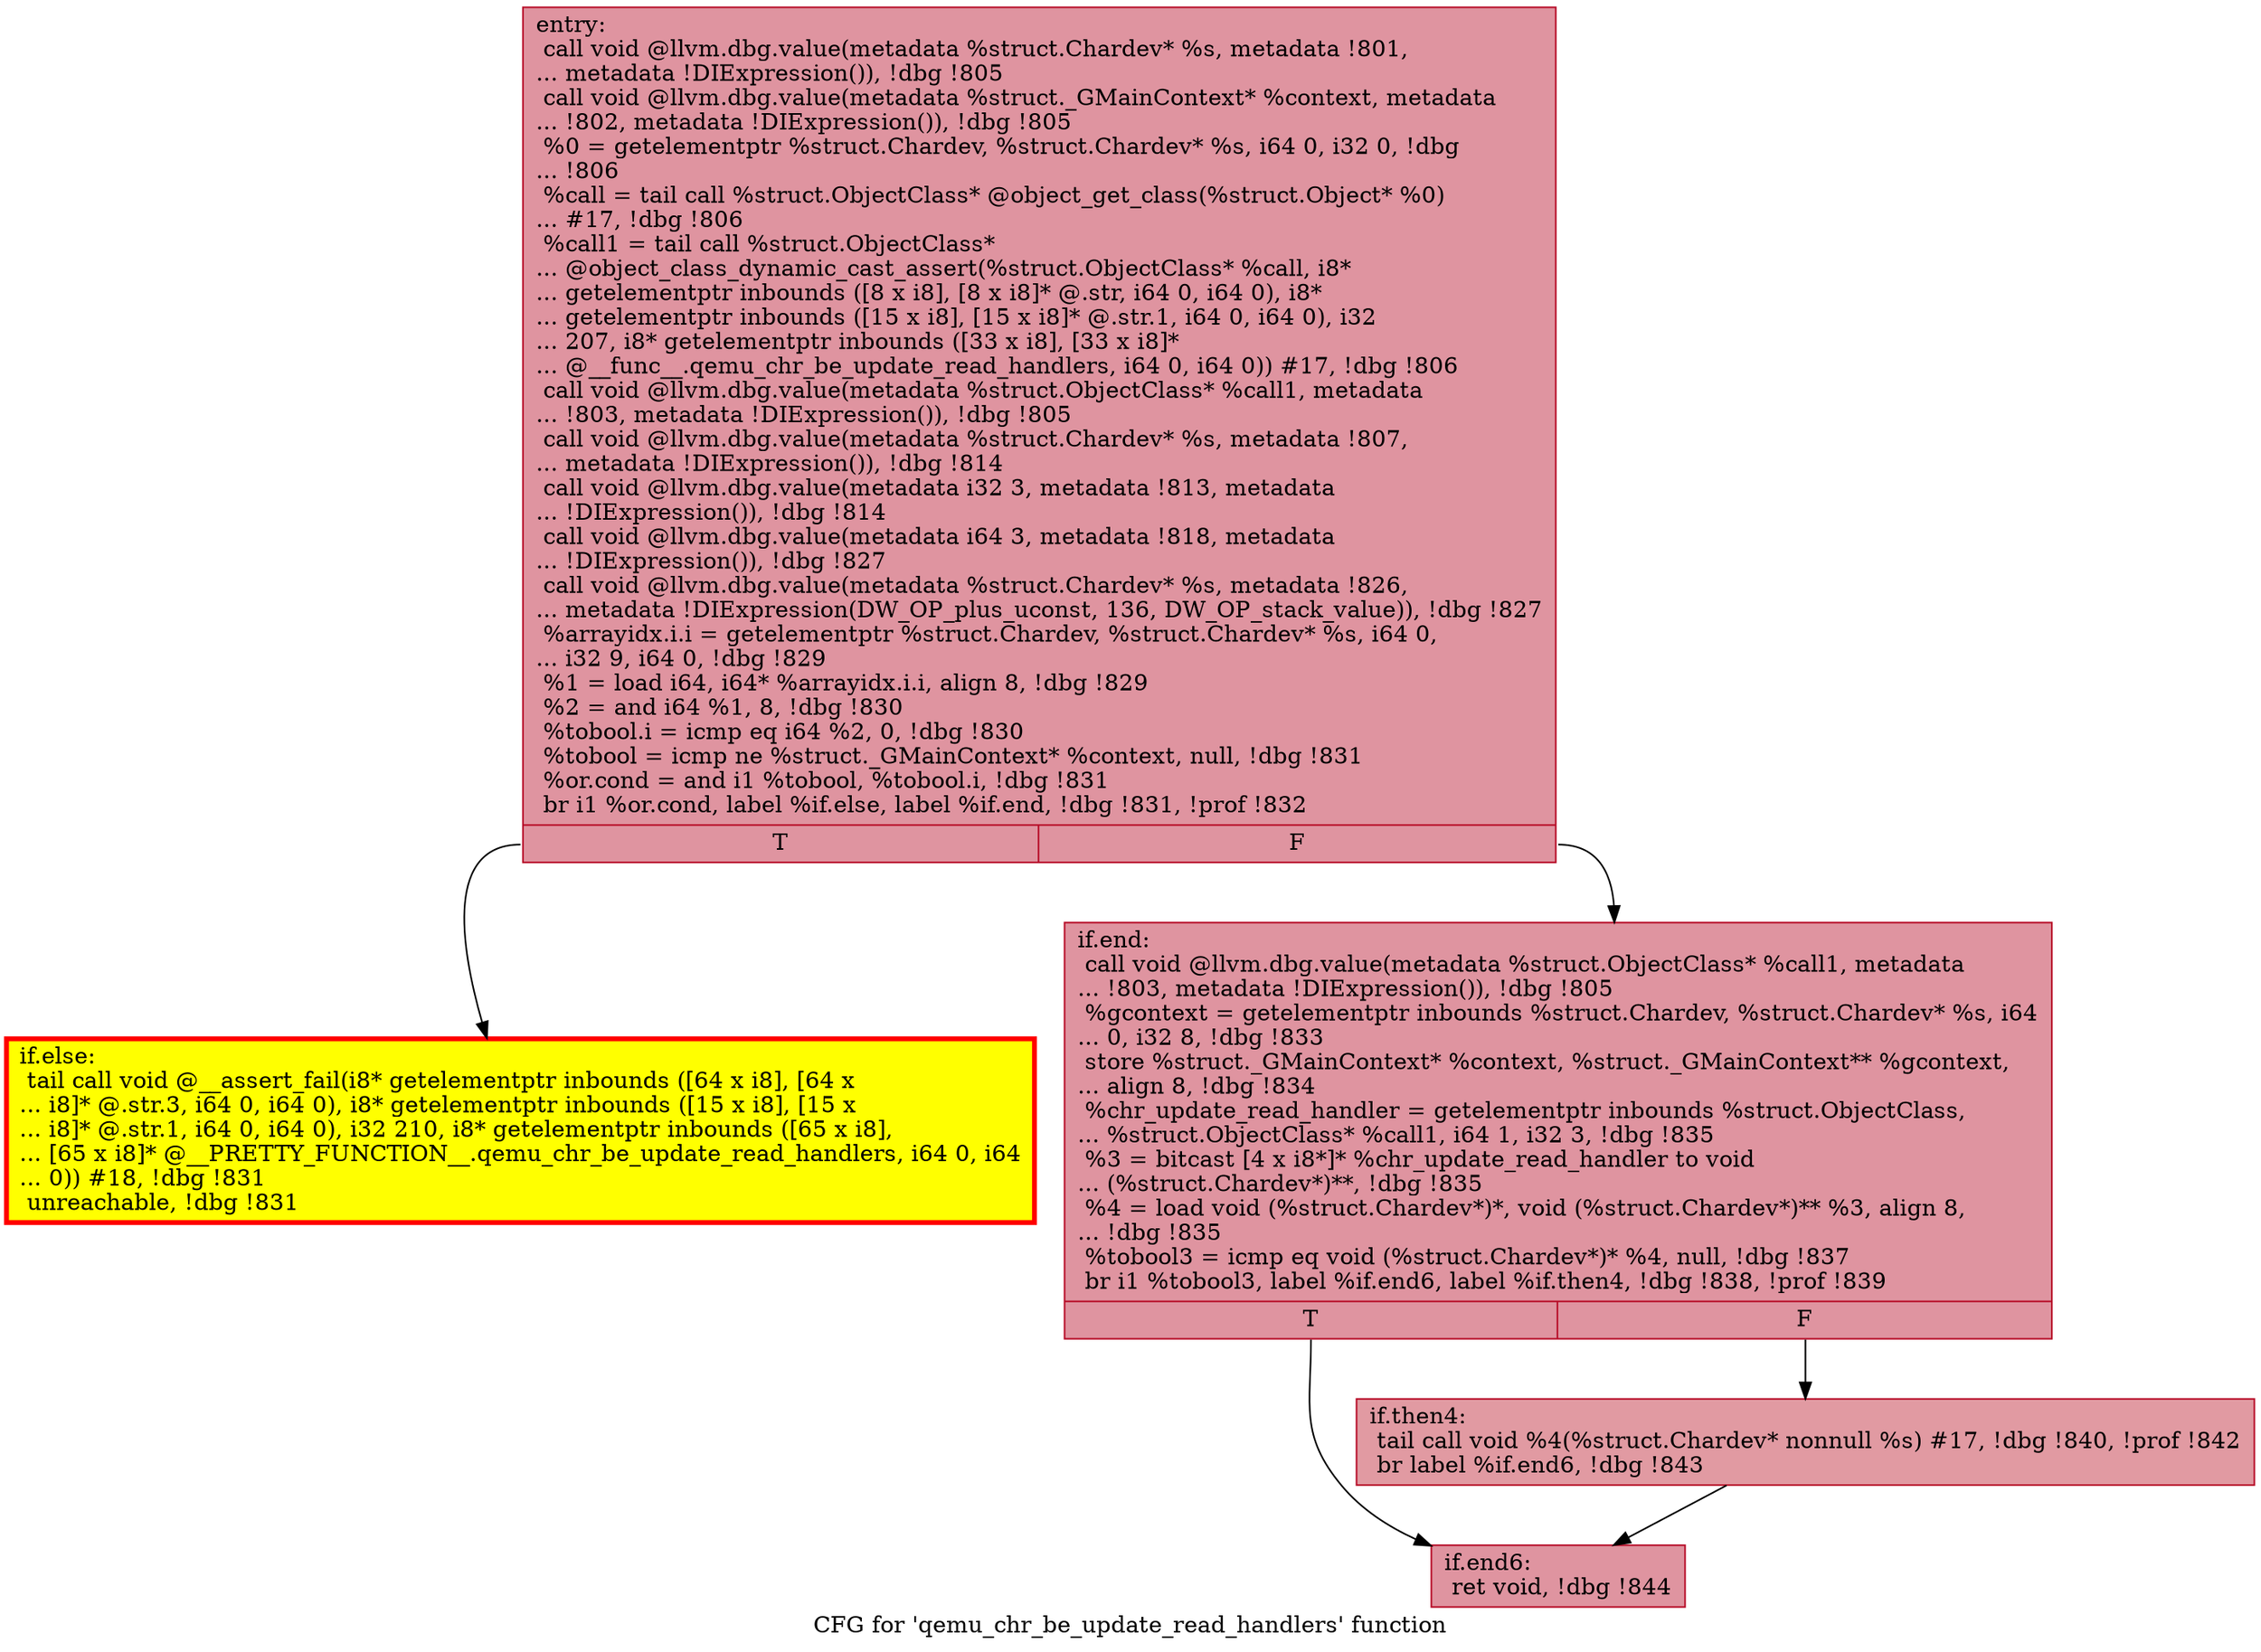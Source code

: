 digraph "CFG for 'qemu_chr_be_update_read_handlers' function" {
	label="CFG for 'qemu_chr_be_update_read_handlers' function";

	Node0x55fa00cd1020 [shape=record,color="#b70d28ff", style=filled, fillcolor="#b70d2870",label="{entry:\l  call void @llvm.dbg.value(metadata %struct.Chardev* %s, metadata !801,\l... metadata !DIExpression()), !dbg !805\l  call void @llvm.dbg.value(metadata %struct._GMainContext* %context, metadata\l... !802, metadata !DIExpression()), !dbg !805\l  %0 = getelementptr %struct.Chardev, %struct.Chardev* %s, i64 0, i32 0, !dbg\l... !806\l  %call = tail call %struct.ObjectClass* @object_get_class(%struct.Object* %0)\l... #17, !dbg !806\l  %call1 = tail call %struct.ObjectClass*\l... @object_class_dynamic_cast_assert(%struct.ObjectClass* %call, i8*\l... getelementptr inbounds ([8 x i8], [8 x i8]* @.str, i64 0, i64 0), i8*\l... getelementptr inbounds ([15 x i8], [15 x i8]* @.str.1, i64 0, i64 0), i32\l... 207, i8* getelementptr inbounds ([33 x i8], [33 x i8]*\l... @__func__.qemu_chr_be_update_read_handlers, i64 0, i64 0)) #17, !dbg !806\l  call void @llvm.dbg.value(metadata %struct.ObjectClass* %call1, metadata\l... !803, metadata !DIExpression()), !dbg !805\l  call void @llvm.dbg.value(metadata %struct.Chardev* %s, metadata !807,\l... metadata !DIExpression()), !dbg !814\l  call void @llvm.dbg.value(metadata i32 3, metadata !813, metadata\l... !DIExpression()), !dbg !814\l  call void @llvm.dbg.value(metadata i64 3, metadata !818, metadata\l... !DIExpression()), !dbg !827\l  call void @llvm.dbg.value(metadata %struct.Chardev* %s, metadata !826,\l... metadata !DIExpression(DW_OP_plus_uconst, 136, DW_OP_stack_value)), !dbg !827\l  %arrayidx.i.i = getelementptr %struct.Chardev, %struct.Chardev* %s, i64 0,\l... i32 9, i64 0, !dbg !829\l  %1 = load i64, i64* %arrayidx.i.i, align 8, !dbg !829\l  %2 = and i64 %1, 8, !dbg !830\l  %tobool.i = icmp eq i64 %2, 0, !dbg !830\l  %tobool = icmp ne %struct._GMainContext* %context, null, !dbg !831\l  %or.cond = and i1 %tobool, %tobool.i, !dbg !831\l  br i1 %or.cond, label %if.else, label %if.end, !dbg !831, !prof !832\l|{<s0>T|<s1>F}}"];
	Node0x55fa00cd1020:s0 -> Node0x55fa00cd3140;
	Node0x55fa00cd1020:s1 -> Node0x55fa00cd30d0;
	Node0x55fa00cd3140 [shape=record,penwidth=3.0, style="filled", color="red", fillcolor="yellow",label="{if.else:                                          \l  tail call void @__assert_fail(i8* getelementptr inbounds ([64 x i8], [64 x\l... i8]* @.str.3, i64 0, i64 0), i8* getelementptr inbounds ([15 x i8], [15 x\l... i8]* @.str.1, i64 0, i64 0), i32 210, i8* getelementptr inbounds ([65 x i8],\l... [65 x i8]* @__PRETTY_FUNCTION__.qemu_chr_be_update_read_handlers, i64 0, i64\l... 0)) #18, !dbg !831\l  unreachable, !dbg !831\l}"];
	Node0x55fa00cd30d0 [shape=record,color="#b70d28ff", style=filled, fillcolor="#b70d2870",label="{if.end:                                           \l  call void @llvm.dbg.value(metadata %struct.ObjectClass* %call1, metadata\l... !803, metadata !DIExpression()), !dbg !805\l  %gcontext = getelementptr inbounds %struct.Chardev, %struct.Chardev* %s, i64\l... 0, i32 8, !dbg !833\l  store %struct._GMainContext* %context, %struct._GMainContext** %gcontext,\l... align 8, !dbg !834\l  %chr_update_read_handler = getelementptr inbounds %struct.ObjectClass,\l... %struct.ObjectClass* %call1, i64 1, i32 3, !dbg !835\l  %3 = bitcast [4 x i8*]* %chr_update_read_handler to void\l... (%struct.Chardev*)**, !dbg !835\l  %4 = load void (%struct.Chardev*)*, void (%struct.Chardev*)** %3, align 8,\l... !dbg !835\l  %tobool3 = icmp eq void (%struct.Chardev*)* %4, null, !dbg !837\l  br i1 %tobool3, label %if.end6, label %if.then4, !dbg !838, !prof !839\l|{<s0>T|<s1>F}}"];
	Node0x55fa00cd30d0:s0 -> Node0x55fa00cc7750;
	Node0x55fa00cd30d0:s1 -> Node0x55fa00cd4130;
	Node0x55fa00cd4130 [shape=record,color="#b70d28ff", style=filled, fillcolor="#bb1b2c70",label="{if.then4:                                         \l  tail call void %4(%struct.Chardev* nonnull %s) #17, !dbg !840, !prof !842\l  br label %if.end6, !dbg !843\l}"];
	Node0x55fa00cd4130 -> Node0x55fa00cc7750;
	Node0x55fa00cc7750 [shape=record,color="#b70d28ff", style=filled, fillcolor="#b70d2870",label="{if.end6:                                          \l  ret void, !dbg !844\l}"];
}
